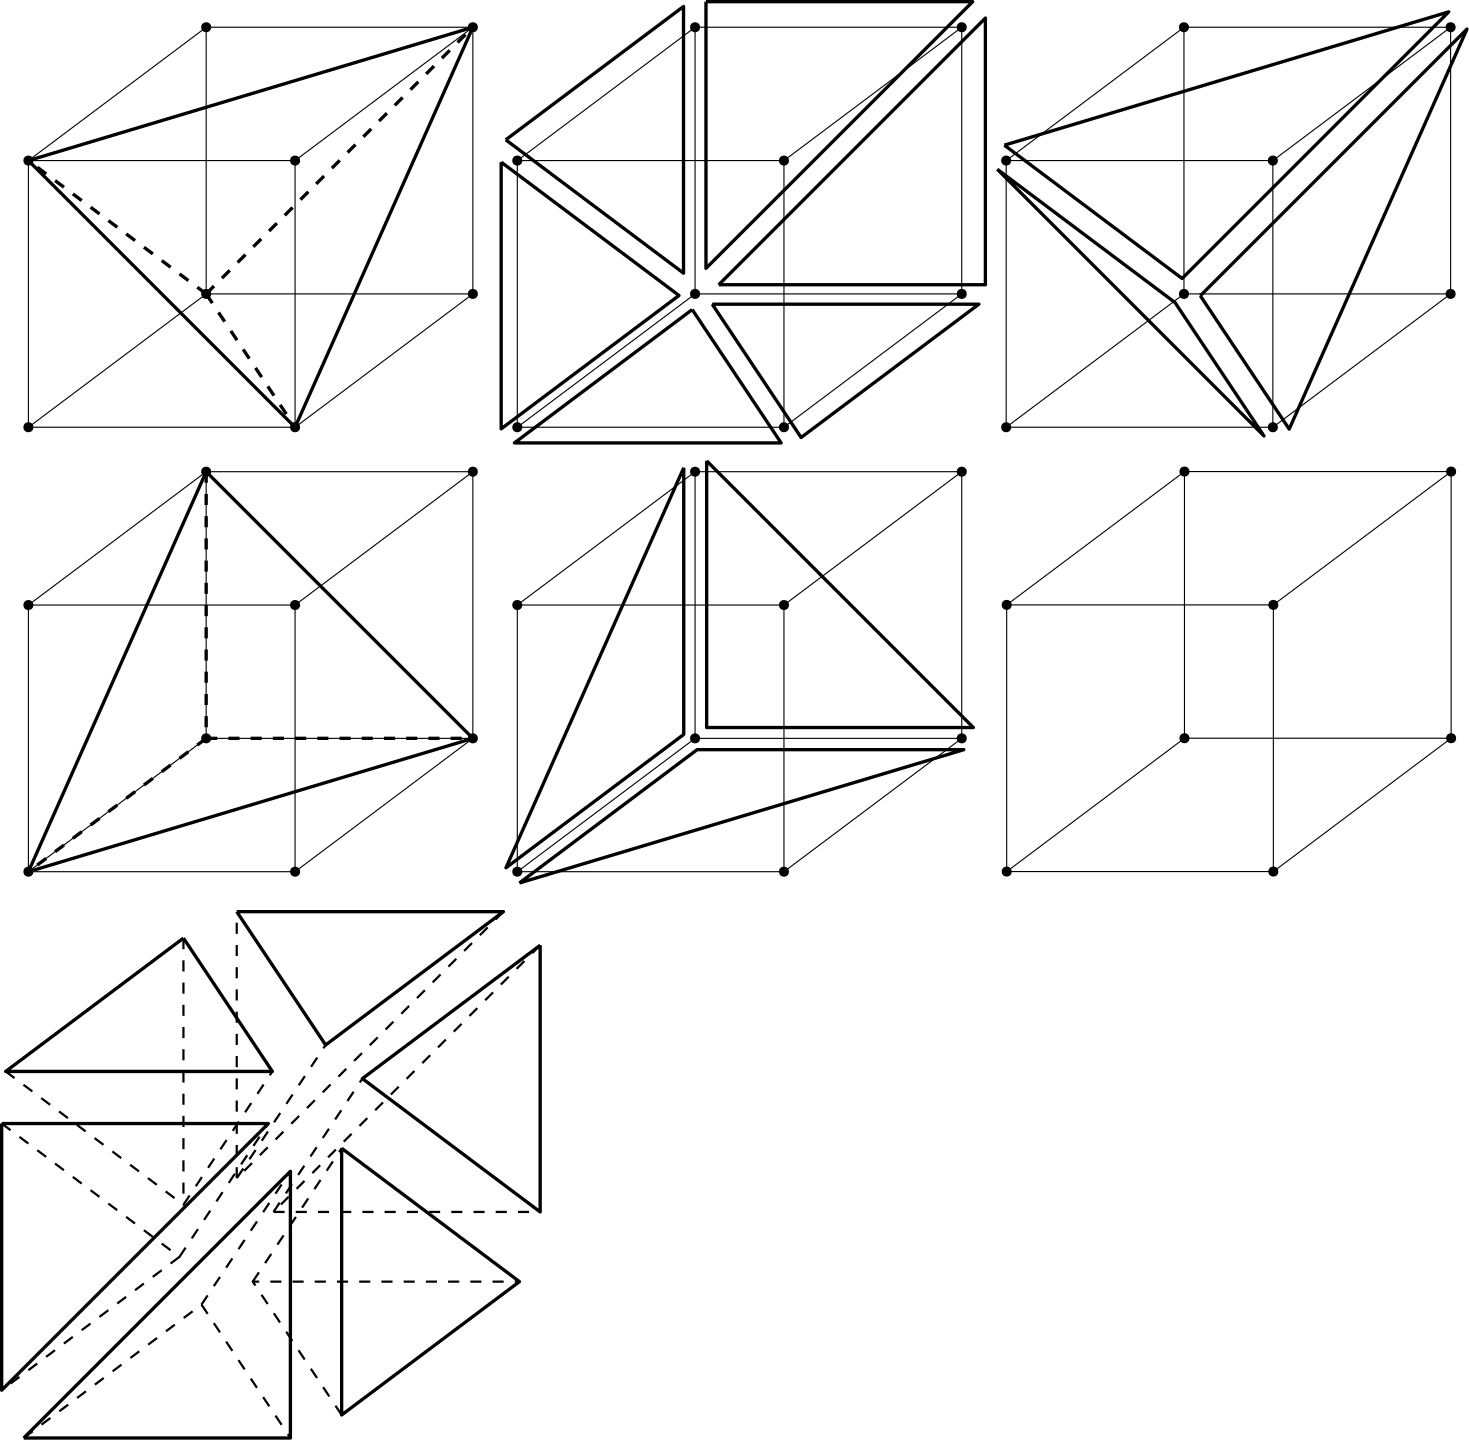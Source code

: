 <?xml version="1.0"?>
<!DOCTYPE ipe SYSTEM "ipe.dtd">
<ipe version="70206" creator="Ipe 7.2.7">
<info created="D:20170901230117" modified="D:20170911095824"/>
<ipestyle name="basic">
<symbol name="arrow/arc(spx)">
<path stroke="sym-stroke" fill="sym-stroke" pen="sym-pen">
0 0 m
-1 0.333 l
-1 -0.333 l
h
</path>
</symbol>
<symbol name="arrow/farc(spx)">
<path stroke="sym-stroke" fill="white" pen="sym-pen">
0 0 m
-1 0.333 l
-1 -0.333 l
h
</path>
</symbol>
<symbol name="arrow/ptarc(spx)">
<path stroke="sym-stroke" fill="sym-stroke" pen="sym-pen">
0 0 m
-1 0.333 l
-0.8 0 l
-1 -0.333 l
h
</path>
</symbol>
<symbol name="arrow/fptarc(spx)">
<path stroke="sym-stroke" fill="white" pen="sym-pen">
0 0 m
-1 0.333 l
-0.8 0 l
-1 -0.333 l
h
</path>
</symbol>
<symbol name="mark/circle(sx)" transformations="translations">
<path fill="sym-stroke">
0.6 0 0 0.6 0 0 e
0.4 0 0 0.4 0 0 e
</path>
</symbol>
<symbol name="mark/disk(sx)" transformations="translations">
<path fill="sym-stroke">
0.6 0 0 0.6 0 0 e
</path>
</symbol>
<symbol name="mark/fdisk(sfx)" transformations="translations">
<group>
<path fill="sym-fill">
0.5 0 0 0.5 0 0 e
</path>
<path fill="sym-stroke" fillrule="eofill">
0.6 0 0 0.6 0 0 e
0.4 0 0 0.4 0 0 e
</path>
</group>
</symbol>
<symbol name="mark/box(sx)" transformations="translations">
<path fill="sym-stroke" fillrule="eofill">
-0.6 -0.6 m
0.6 -0.6 l
0.6 0.6 l
-0.6 0.6 l
h
-0.4 -0.4 m
0.4 -0.4 l
0.4 0.4 l
-0.4 0.4 l
h
</path>
</symbol>
<symbol name="mark/square(sx)" transformations="translations">
<path fill="sym-stroke">
-0.6 -0.6 m
0.6 -0.6 l
0.6 0.6 l
-0.6 0.6 l
h
</path>
</symbol>
<symbol name="mark/fsquare(sfx)" transformations="translations">
<group>
<path fill="sym-fill">
-0.5 -0.5 m
0.5 -0.5 l
0.5 0.5 l
-0.5 0.5 l
h
</path>
<path fill="sym-stroke" fillrule="eofill">
-0.6 -0.6 m
0.6 -0.6 l
0.6 0.6 l
-0.6 0.6 l
h
-0.4 -0.4 m
0.4 -0.4 l
0.4 0.4 l
-0.4 0.4 l
h
</path>
</group>
</symbol>
<symbol name="mark/cross(sx)" transformations="translations">
<group>
<path fill="sym-stroke">
-0.43 -0.57 m
0.57 0.43 l
0.43 0.57 l
-0.57 -0.43 l
h
</path>
<path fill="sym-stroke">
-0.43 0.57 m
0.57 -0.43 l
0.43 -0.57 l
-0.57 0.43 l
h
</path>
</group>
</symbol>
<symbol name="arrow/fnormal(spx)">
<path stroke="sym-stroke" fill="white" pen="sym-pen">
0 0 m
-1 0.333 l
-1 -0.333 l
h
</path>
</symbol>
<symbol name="arrow/pointed(spx)">
<path stroke="sym-stroke" fill="sym-stroke" pen="sym-pen">
0 0 m
-1 0.333 l
-0.8 0 l
-1 -0.333 l
h
</path>
</symbol>
<symbol name="arrow/fpointed(spx)">
<path stroke="sym-stroke" fill="white" pen="sym-pen">
0 0 m
-1 0.333 l
-0.8 0 l
-1 -0.333 l
h
</path>
</symbol>
<symbol name="arrow/linear(spx)">
<path stroke="sym-stroke" pen="sym-pen">
-1 0.333 m
0 0 l
-1 -0.333 l
</path>
</symbol>
<symbol name="arrow/fdouble(spx)">
<path stroke="sym-stroke" fill="white" pen="sym-pen">
0 0 m
-1 0.333 l
-1 -0.333 l
h
-1 0 m
-2 0.333 l
-2 -0.333 l
h
</path>
</symbol>
<symbol name="arrow/double(spx)">
<path stroke="sym-stroke" fill="sym-stroke" pen="sym-pen">
0 0 m
-1 0.333 l
-1 -0.333 l
h
-1 0 m
-2 0.333 l
-2 -0.333 l
h
</path>
</symbol>
<pen name="heavier" value="0.8"/>
<pen name="fat" value="1.2"/>
<pen name="ultrafat" value="2"/>
<symbolsize name="large" value="5"/>
<symbolsize name="small" value="2"/>
<symbolsize name="tiny" value="1.1"/>
<arrowsize name="large" value="10"/>
<arrowsize name="small" value="5"/>
<arrowsize name="tiny" value="3"/>
<color name="red" value="1 0 0"/>
<color name="green" value="0 1 0"/>
<color name="blue" value="0 0 1"/>
<color name="yellow" value="1 1 0"/>
<color name="orange" value="1 0.647 0"/>
<color name="gold" value="1 0.843 0"/>
<color name="purple" value="0.627 0.125 0.941"/>
<color name="gray" value="0.745"/>
<color name="brown" value="0.647 0.165 0.165"/>
<color name="navy" value="0 0 0.502"/>
<color name="pink" value="1 0.753 0.796"/>
<color name="seagreen" value="0.18 0.545 0.341"/>
<color name="turquoise" value="0.251 0.878 0.816"/>
<color name="violet" value="0.933 0.51 0.933"/>
<color name="darkblue" value="0 0 0.545"/>
<color name="darkcyan" value="0 0.545 0.545"/>
<color name="darkgray" value="0.663"/>
<color name="darkgreen" value="0 0.392 0"/>
<color name="darkmagenta" value="0.545 0 0.545"/>
<color name="darkorange" value="1 0.549 0"/>
<color name="darkred" value="0.545 0 0"/>
<color name="lightblue" value="0.678 0.847 0.902"/>
<color name="lightcyan" value="0.878 1 1"/>
<color name="lightgray" value="0.827"/>
<color name="lightgreen" value="0.565 0.933 0.565"/>
<color name="lightyellow" value="1 1 0.878"/>
<dashstyle name="dashed" value="[4] 0"/>
<dashstyle name="dotted" value="[1 3] 0"/>
<dashstyle name="dash dotted" value="[4 2 1 2] 0"/>
<dashstyle name="dash dot dotted" value="[4 2 1 2 1 2] 0"/>
<textsize name="large" value="\large"/>
<textsize name="Large" value="\Large"/>
<textsize name="LARGE" value="\LARGE"/>
<textsize name="huge" value="\huge"/>
<textsize name="Huge" value="\Huge"/>
<textsize name="small" value="\small"/>
<textsize name="footnote" value="\footnotesize"/>
<textsize name="tiny" value="\tiny"/>
<textstyle name="center" begin="\begin{center}" end="\end{center}"/>
<textstyle name="itemize" begin="\begin{itemize}" end="\end{itemize}"/>
<textstyle name="item" begin="\begin{itemize}\item{}" end="\end{itemize}"/>
<gridsize name="4 pts" value="4"/>
<gridsize name="8 pts (~3 mm)" value="8"/>
<gridsize name="16 pts (~6 mm)" value="16"/>
<gridsize name="32 pts (~12 mm)" value="32"/>
<gridsize name="10 pts (~3.5 mm)" value="10"/>
<gridsize name="20 pts (~7 mm)" value="20"/>
<gridsize name="14 pts (~5 mm)" value="14"/>
<gridsize name="28 pts (~10 mm)" value="28"/>
<gridsize name="56 pts (~20 mm)" value="56"/>
<anglesize name="90 deg" value="90"/>
<anglesize name="60 deg" value="60"/>
<anglesize name="45 deg" value="45"/>
<anglesize name="30 deg" value="30"/>
<anglesize name="22.5 deg" value="22.5"/>
<opacity name="10%" value="0.1"/>
<opacity name="30%" value="0.3"/>
<opacity name="50%" value="0.5"/>
<opacity name="75%" value="0.75"/>
<tiling name="falling" angle="-60" step="4" width="1"/>
<tiling name="rising" angle="30" step="4" width="1"/>
</ipestyle>
<page>
<layer name="alpha"/>
<view layers="alpha" active="alpha"/>
<path layer="alpha" matrix="1 0 0 1 -16 -160" stroke="black">
64 704 m
128 752 l
224 752 l
160 704 l
160 608 l
64 608 l
64 704 l
160 704 l
</path>
<path matrix="1 0 0 1 -16 -160" stroke="black">
128 752 m
128 656 l
64 608 l
</path>
<path matrix="1 0 0 1 -16 -160" stroke="black">
128 656 m
224 656 l
160 608 l
</path>
<path matrix="1 0 0 1 -16 -160" stroke="black">
224 752 m
224 656 l
</path>
<use matrix="1 0 0 1 -16 -160" name="mark/disk(sx)" pos="128 752" size="normal" stroke="black"/>
<use matrix="1 0 0 1 -16 -160" name="mark/disk(sx)" pos="64 704" size="normal" stroke="black"/>
<use matrix="1 0 0 1 -16 -160" name="mark/disk(sx)" pos="160 704" size="normal" stroke="black"/>
<use matrix="1 0 0 1 -16 -160" name="mark/disk(sx)" pos="224 752" size="normal" stroke="black"/>
<use matrix="1 0 0 1 -16 -160" name="mark/disk(sx)" pos="224 656" size="normal" stroke="black"/>
<use matrix="1 0 0 1 -16 -160" name="mark/disk(sx)" pos="160 608" size="normal" stroke="black"/>
<use matrix="1 0 0 1 -16 -160" name="mark/disk(sx)" pos="64 608" size="normal" stroke="black"/>
<use matrix="1 0 0 1 -16 -160" name="mark/disk(sx)" pos="128 656" size="normal" stroke="black"/>
<path matrix="1 0 0 1 160 -160" stroke="black">
64 704 m
128 752 l
224 752 l
160 704 l
160 608 l
64 608 l
64 704 l
160 704 l
</path>
<path matrix="1 0 0 1 160 -160" stroke="black">
128 752 m
128 656 l
64 608 l
</path>
<path matrix="1 0 0 1 160 -160" stroke="black">
128 656 m
224 656 l
160 608 l
</path>
<path matrix="1 0 0 1 160 -160" stroke="black">
224 752 m
224 656 l
</path>
<use matrix="1 0 0 1 160 -160" name="mark/disk(sx)" pos="128 752" size="normal" stroke="black"/>
<use matrix="1 0 0 1 160 -160" name="mark/disk(sx)" pos="64 704" size="normal" stroke="black"/>
<use matrix="1 0 0 1 160 -160" name="mark/disk(sx)" pos="160 704" size="normal" stroke="black"/>
<use matrix="1 0 0 1 160 -160" name="mark/disk(sx)" pos="224 752" size="normal" stroke="black"/>
<use matrix="1 0 0 1 160 -160" name="mark/disk(sx)" pos="224 656" size="normal" stroke="black"/>
<use matrix="1 0 0 1 160 -160" name="mark/disk(sx)" pos="160 608" size="normal" stroke="black"/>
<use matrix="1 0 0 1 160 -160" name="mark/disk(sx)" pos="64 608" size="normal" stroke="black"/>
<use matrix="1 0 0 1 160 -160" name="mark/disk(sx)" pos="128 656" size="normal" stroke="black"/>
<path matrix="1 0 0 1 336 -160" stroke="black">
64 704 m
128 752 l
224 752 l
160 704 l
160 608 l
64 608 l
64 704 l
160 704 l
</path>
<path matrix="1 0 0 1 336 -160" stroke="black">
128 752 m
128 656 l
64 608 l
</path>
<path matrix="1 0 0 1 336 -160" stroke="black">
128 656 m
224 656 l
160 608 l
</path>
<path matrix="1 0 0 1 336 -160" stroke="black">
224 752 m
224 656 l
</path>
<use matrix="1 0 0 1 336 -160" name="mark/disk(sx)" pos="128 752" size="normal" stroke="black"/>
<use matrix="1 0 0 1 336 -160" name="mark/disk(sx)" pos="64 704" size="normal" stroke="black"/>
<use matrix="1 0 0 1 336 -160" name="mark/disk(sx)" pos="160 704" size="normal" stroke="black"/>
<use matrix="1 0 0 1 336 -160" name="mark/disk(sx)" pos="224 752" size="normal" stroke="black"/>
<use matrix="1 0 0 1 336 -160" name="mark/disk(sx)" pos="224 656" size="normal" stroke="black"/>
<use matrix="1 0 0 1 336 -160" name="mark/disk(sx)" pos="160 608" size="normal" stroke="black"/>
<use matrix="1 0 0 1 336 -160" name="mark/disk(sx)" pos="64 608" size="normal" stroke="black"/>
<use matrix="1 0 0 1 336 -160" name="mark/disk(sx)" pos="128 656" size="normal" stroke="black"/>
<path matrix="1 0 0 1 -16 -160" stroke="black" pen="fat">
64 704 m
224 752 l
160 608 l
64 704 l
</path>
<path matrix="1 0 0 1 -16 -160" stroke="black" dash="dashed" pen="fat">
128 656 m
64 704 l
</path>
<path matrix="1 0 0 1 -16 -160" stroke="black" dash="dashed" pen="fat">
128 656 m
224 752 l
</path>
<path matrix="1 0 0 1 -16 -160" stroke="black" dash="dashed" pen="fat">
128 656 m
160 608 l
</path>
<path matrix="1 0 0 1 -17.0286 -165.636" stroke="black" pen="fat">
304 656 m
240 608 l
336 608 l
304 656 l
</path>
<path matrix="1 0 0 1 -21.799 -160.566" stroke="black" pen="fat">
240 704 m
240 608 l
304 656 l
240 704 l
</path>
<path matrix="1 0 0 1 -20.1551 -152.523" stroke="black" pen="fat">
240 704 m
304 752 l
304 656 l
240 704 l
</path>
<path matrix="1 0 0 1 -12.0734 -150.791" stroke="black" pen="fat">
304 752 m
304 656 l
400 752 l
304 752 l
</path>
<path matrix="1 0 0 1 -7.48723 -156.704" stroke="black" pen="fat">
304 656 m
400 656 l
400 752 l
304 656 l
</path>
<path matrix="1 0 0 1 -9.8286 -163.693" stroke="black" pen="fat">
304 656 m
336 608 l
400 656 l
304 656 l
</path>
<path matrix="1 0 0 1 -19.2046 -163.122" stroke="black" pen="fat">
416 704 m
480 656 l
512 608 l
416 704 l
</path>
<path matrix="1 0 0 1 -16.6648 -154.45" stroke="black" pen="fat">
416 704 m
576 752 l
480 656 l
416 704 l
</path>
<path matrix="1 0 0 1 -10.1101 -160.665" stroke="black" pen="fat">
480 656 m
576 752 l
512 608 l
480 656 l
</path>
<path matrix="1 0 0 1 -16 -320" stroke="black">
64 704 m
128 752 l
224 752 l
160 704 l
160 608 l
64 608 l
64 704 l
160 704 l
</path>
<path matrix="1 0 0 1 -16 -320" stroke="black">
128 752 m
128 656 l
64 608 l
</path>
<path matrix="1 0 0 1 -16 -320" stroke="black">
128 656 m
224 656 l
160 608 l
</path>
<path matrix="1 0 0 1 -16 -320" stroke="black">
224 752 m
224 656 l
</path>
<use matrix="1 0 0 1 -16 -320" name="mark/disk(sx)" pos="128 752" size="normal" stroke="black"/>
<use matrix="1 0 0 1 -16 -320" name="mark/disk(sx)" pos="64 704" size="normal" stroke="black"/>
<use matrix="1 0 0 1 -16 -320" name="mark/disk(sx)" pos="160 704" size="normal" stroke="black"/>
<use matrix="1 0 0 1 -16 -320" name="mark/disk(sx)" pos="224 752" size="normal" stroke="black"/>
<use matrix="1 0 0 1 -16 -320" name="mark/disk(sx)" pos="224 656" size="normal" stroke="black"/>
<use matrix="1 0 0 1 -16 -320" name="mark/disk(sx)" pos="160 608" size="normal" stroke="black"/>
<use matrix="1 0 0 1 -16 -320" name="mark/disk(sx)" pos="64 608" size="normal" stroke="black"/>
<use matrix="1 0 0 1 -16 -320" name="mark/disk(sx)" pos="128 656" size="normal" stroke="black"/>
<path matrix="1 0 0 1 160 -320" stroke="black">
64 704 m
128 752 l
224 752 l
160 704 l
160 608 l
64 608 l
64 704 l
160 704 l
</path>
<path matrix="1 0 0 1 160 -320" stroke="black">
128 752 m
128 656 l
64 608 l
</path>
<path matrix="1 0 0 1 160 -320" stroke="black">
128 656 m
224 656 l
160 608 l
</path>
<path matrix="1 0 0 1 160 -320" stroke="black">
224 752 m
224 656 l
</path>
<use matrix="1 0 0 1 160 -320" name="mark/disk(sx)" pos="128 752" size="normal" stroke="black"/>
<use matrix="1 0 0 1 160 -320" name="mark/disk(sx)" pos="64 704" size="normal" stroke="black"/>
<use matrix="1 0 0 1 160 -320" name="mark/disk(sx)" pos="160 704" size="normal" stroke="black"/>
<use matrix="1 0 0 1 160 -320" name="mark/disk(sx)" pos="224 752" size="normal" stroke="black"/>
<use matrix="1 0 0 1 160 -320" name="mark/disk(sx)" pos="224 656" size="normal" stroke="black"/>
<use matrix="1 0 0 1 160 -320" name="mark/disk(sx)" pos="160 608" size="normal" stroke="black"/>
<use matrix="1 0 0 1 160 -320" name="mark/disk(sx)" pos="64 608" size="normal" stroke="black"/>
<use matrix="1 0 0 1 160 -320" name="mark/disk(sx)" pos="128 656" size="normal" stroke="black"/>
<path matrix="1 0 0 1 -16 -128" stroke="black" pen="fat">
128 560 m
64 416 l
224 464 l
128 560 l
</path>
<path matrix="1 0 0 1 -16 -128" stroke="black" dash="dashed" pen="fat">
128 560 m
128 464 l
64 416 l
</path>
<path matrix="1 0 0 1 -16 -128" stroke="black" dash="dashed" pen="fat">
128 464 m
224 464 l
</path>
<path matrix="1 0 0 1 -52.076 -126.58" stroke="black" pen="fat">
336 560 m
272 416 l
336 464 l
336 560 l
</path>
<path matrix="1 0 0 1 -43.8309 -124.097" stroke="black" pen="fat">
336 560 m
336 464 l
432 464 l
336 560 l
</path>
<path matrix="1 0 0 1 -47.2608 -132.073" stroke="black" pen="fat">
272 416 m
432 464 l
336 464 l
272 416 l
</path>
<path matrix="1 0 0 1 336.181 -319.95" stroke="black">
64 704 m
128 752 l
224 752 l
160 704 l
160 608 l
64 608 l
64 704 l
160 704 l
</path>
<path matrix="1 0 0 1 336.181 -319.95" stroke="black">
128 752 m
128 656 l
64 608 l
</path>
<path matrix="1 0 0 1 336.181 -319.95" stroke="black">
128 656 m
224 656 l
160 608 l
</path>
<path matrix="1 0 0 1 336.181 -319.95" stroke="black">
224 752 m
224 656 l
</path>
<use matrix="1 0 0 1 336.181 -319.95" name="mark/disk(sx)" pos="128 752" size="normal" stroke="black"/>
<use matrix="1 0 0 1 336.181 -319.95" name="mark/disk(sx)" pos="64 704" size="normal" stroke="black"/>
<use matrix="1 0 0 1 336.181 -319.95" name="mark/disk(sx)" pos="160 704" size="normal" stroke="black"/>
<use matrix="1 0 0 1 336.181 -319.95" name="mark/disk(sx)" pos="224 752" size="normal" stroke="black"/>
<use matrix="1 0 0 1 336.181 -319.95" name="mark/disk(sx)" pos="224 656" size="normal" stroke="black"/>
<use matrix="1 0 0 1 336.181 -319.95" name="mark/disk(sx)" pos="160 608" size="normal" stroke="black"/>
<use matrix="1 0 0 1 336.181 -319.95" name="mark/disk(sx)" pos="64 608" size="normal" stroke="black"/>
<use matrix="1 0 0 1 336.181 -319.95" name="mark/disk(sx)" pos="128 656" size="normal" stroke="black"/>
<path matrix="1 0 0 1 -17.6824 -123.861" stroke="black" pen="fat">
64 208 m
160 304 l
160 208 l
64 208 l
</path>
<path matrix="1 0 0 1 -17.6824 -123.861" stroke="black" dash="dashed" pen="heavier">
64 208 m
128 256 l
160 208 l
</path>
<path matrix="1 0 0 1 -17.6824 -123.861" stroke="black" dash="dashed" pen="heavier">
128 256 m
160 304 l
</path>
<path matrix="1 0 0 1 0.7702 -115.577" stroke="black" dash="dashed" pen="heavier">
160 208 m
128 256 l
224 256 l
</path>
<path matrix="1 0 0 1 0.7702 -115.577" stroke="black" dash="dashed" pen="heavier">
128 256 m
160 304 l
</path>
<path matrix="1 0 0 1 0.7702 -115.577" stroke="black" pen="fat">
160 304 m
160 208 l
224 256 l
160 304 l
</path>
<path matrix="1 0 0 1 -25.6251 -106.665" stroke="black" pen="fat">
64 304 m
64 208 l
160 304 l
64 304 l
</path>
<path matrix="1 0 0 1 -25.6251 -106.665" stroke="black" dash="dashed" pen="heavier">
64 304 m
128 256 l
64 208 l
</path>
<path matrix="1 0 0 1 -25.6251 -106.665" stroke="black" dash="dashed" pen="heavier">
128 256 m
160 304 l
</path>
<path matrix="1 0 0 1 -4.99983 -78.3827" stroke="black" dash="dashed" pen="heavier">
128 256 m
128 352 l
</path>
<path matrix="1 0 0 1 -4.99983 -78.3827" stroke="black" dash="dashed" pen="heavier">
224 352 m
128 256 l
160 304 l
</path>
<path matrix="1 0 0 1 -4.99983 -78.3827" stroke="black" pen="fat">
128 352 m
160 304 l
224 352 l
128 352 l
</path>
<path matrix="1 0 0 1 8.23293 -90.4854" stroke="black" pen="fat">
224 352 m
160 304 l
224 256 l
224 352 l
</path>
<path matrix="1 0 0 1 8.23293 -90.4854" stroke="black" dash="dashed" pen="heavier">
224 352 m
128 256 l
</path>
<path matrix="1 0 0 1 8.23293 -90.4854" stroke="black" dash="dashed" pen="heavier">
128 256 m
224 256 l
</path>
<path matrix="1 0 0 1 8.23293 -90.4854" stroke="black" dash="dashed" pen="heavier">
128 256 m
160 304 l
</path>
<path matrix="1 0 0 1 -24.1848 -87.9069" stroke="black" pen="fat">
128 352 m
160 304 l
64 304 l
128 352 l
</path>
<path matrix="1 0 0 1 -24.1848 -87.9069" stroke="black" dash="dashed" pen="heavier">
64 304 m
128 256 l
</path>
<path matrix="1 0 0 1 -24.1848 -87.9069" stroke="black" dash="dashed" pen="heavier">
128 352 m
128 256 l
160 304 l
</path>
</page>
</ipe>

